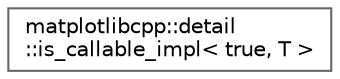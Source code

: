 digraph "Graphical Class Hierarchy"
{
 // LATEX_PDF_SIZE
  bgcolor="transparent";
  edge [fontname=Helvetica,fontsize=10,labelfontname=Helvetica,labelfontsize=10];
  node [fontname=Helvetica,fontsize=10,shape=box,height=0.2,width=0.4];
  rankdir="LR";
  Node0 [id="Node000000",label="matplotlibcpp::detail\l::is_callable_impl\< true, T \>",height=0.2,width=0.4,color="grey40", fillcolor="white", style="filled",URL="$structmatplotlibcpp_1_1detail_1_1is__callable__impl_3_01true_00_01T_01_4.html",tooltip=" "];
}
